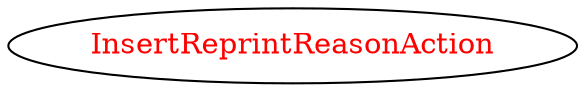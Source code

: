 digraph dependencyGraph {
 concentrate=true;
 ranksep="2.0";
 rankdir="LR"; 
 splines="ortho";
"InsertReprintReasonAction" [fontcolor="red"];
}